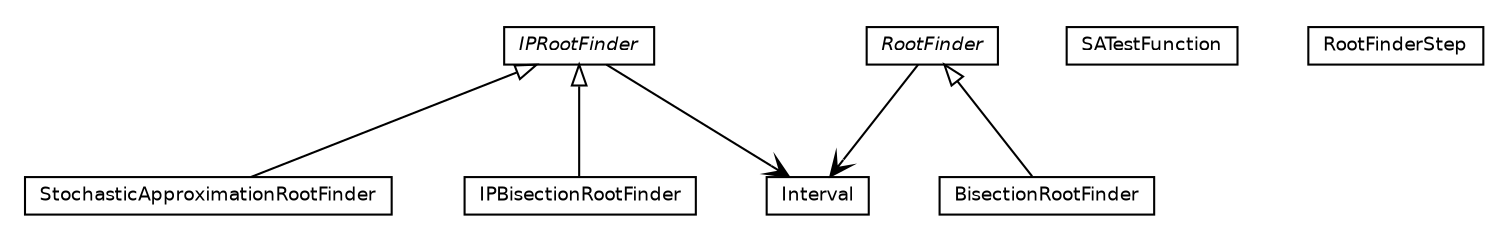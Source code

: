 #!/usr/local/bin/dot
#
# Class diagram 
# Generated by UMLGraph version 5.4 (http://www.umlgraph.org/)
#

digraph G {
	edge [fontname="Helvetica",fontsize=10,labelfontname="Helvetica",labelfontsize=10];
	node [fontname="Helvetica",fontsize=10,shape=plaintext];
	nodesep=0.25;
	ranksep=0.5;
	// jsl.utilities.rootfinding.StochasticApproximationRootFinder
	c14130 [label=<<table title="jsl.utilities.rootfinding.StochasticApproximationRootFinder" border="0" cellborder="1" cellspacing="0" cellpadding="2" port="p" href="./StochasticApproximationRootFinder.html">
		<tr><td><table border="0" cellspacing="0" cellpadding="1">
<tr><td align="center" balign="center"> StochasticApproximationRootFinder </td></tr>
		</table></td></tr>
		</table>>, URL="./StochasticApproximationRootFinder.html", fontname="Helvetica", fontcolor="black", fontsize=9.0];
	// jsl.utilities.rootfinding.SATestFunction
	c14131 [label=<<table title="jsl.utilities.rootfinding.SATestFunction" border="0" cellborder="1" cellspacing="0" cellpadding="2" port="p" href="./SATestFunction.html">
		<tr><td><table border="0" cellspacing="0" cellpadding="1">
<tr><td align="center" balign="center"> SATestFunction </td></tr>
		</table></td></tr>
		</table>>, URL="./SATestFunction.html", fontname="Helvetica", fontcolor="black", fontsize=9.0];
	// jsl.utilities.rootfinding.RootFinderStep
	c14132 [label=<<table title="jsl.utilities.rootfinding.RootFinderStep" border="0" cellborder="1" cellspacing="0" cellpadding="2" port="p" href="./RootFinderStep.html">
		<tr><td><table border="0" cellspacing="0" cellpadding="1">
<tr><td align="center" balign="center"> RootFinderStep </td></tr>
		</table></td></tr>
		</table>>, URL="./RootFinderStep.html", fontname="Helvetica", fontcolor="black", fontsize=9.0];
	// jsl.utilities.rootfinding.RootFinder
	c14133 [label=<<table title="jsl.utilities.rootfinding.RootFinder" border="0" cellborder="1" cellspacing="0" cellpadding="2" port="p" href="./RootFinder.html">
		<tr><td><table border="0" cellspacing="0" cellpadding="1">
<tr><td align="center" balign="center"><font face="Helvetica-Oblique"> RootFinder </font></td></tr>
		</table></td></tr>
		</table>>, URL="./RootFinder.html", fontname="Helvetica", fontcolor="black", fontsize=9.0];
	// jsl.utilities.rootfinding.IPRootFinder
	c14134 [label=<<table title="jsl.utilities.rootfinding.IPRootFinder" border="0" cellborder="1" cellspacing="0" cellpadding="2" port="p" href="./IPRootFinder.html">
		<tr><td><table border="0" cellspacing="0" cellpadding="1">
<tr><td align="center" balign="center"><font face="Helvetica-Oblique"> IPRootFinder </font></td></tr>
		</table></td></tr>
		</table>>, URL="./IPRootFinder.html", fontname="Helvetica", fontcolor="black", fontsize=9.0];
	// jsl.utilities.rootfinding.IPBisectionRootFinder
	c14135 [label=<<table title="jsl.utilities.rootfinding.IPBisectionRootFinder" border="0" cellborder="1" cellspacing="0" cellpadding="2" port="p" href="./IPBisectionRootFinder.html">
		<tr><td><table border="0" cellspacing="0" cellpadding="1">
<tr><td align="center" balign="center"> IPBisectionRootFinder </td></tr>
		</table></td></tr>
		</table>>, URL="./IPBisectionRootFinder.html", fontname="Helvetica", fontcolor="black", fontsize=9.0];
	// jsl.utilities.rootfinding.Interval
	c14136 [label=<<table title="jsl.utilities.rootfinding.Interval" border="0" cellborder="1" cellspacing="0" cellpadding="2" port="p" href="./Interval.html">
		<tr><td><table border="0" cellspacing="0" cellpadding="1">
<tr><td align="center" balign="center"> Interval </td></tr>
		</table></td></tr>
		</table>>, URL="./Interval.html", fontname="Helvetica", fontcolor="black", fontsize=9.0];
	// jsl.utilities.rootfinding.BisectionRootFinder
	c14137 [label=<<table title="jsl.utilities.rootfinding.BisectionRootFinder" border="0" cellborder="1" cellspacing="0" cellpadding="2" port="p" href="./BisectionRootFinder.html">
		<tr><td><table border="0" cellspacing="0" cellpadding="1">
<tr><td align="center" balign="center"> BisectionRootFinder </td></tr>
		</table></td></tr>
		</table>>, URL="./BisectionRootFinder.html", fontname="Helvetica", fontcolor="black", fontsize=9.0];
	//jsl.utilities.rootfinding.StochasticApproximationRootFinder extends jsl.utilities.rootfinding.IPRootFinder
	c14134:p -> c14130:p [dir=back,arrowtail=empty];
	//jsl.utilities.rootfinding.IPBisectionRootFinder extends jsl.utilities.rootfinding.IPRootFinder
	c14134:p -> c14135:p [dir=back,arrowtail=empty];
	//jsl.utilities.rootfinding.BisectionRootFinder extends jsl.utilities.rootfinding.RootFinder
	c14133:p -> c14137:p [dir=back,arrowtail=empty];
	// jsl.utilities.rootfinding.RootFinder NAVASSOC jsl.utilities.rootfinding.Interval
	c14133:p -> c14136:p [taillabel="", label="", headlabel="", fontname="Helvetica", fontcolor="black", fontsize=10.0, color="black", arrowhead=open];
	// jsl.utilities.rootfinding.IPRootFinder NAVASSOC jsl.utilities.rootfinding.Interval
	c14134:p -> c14136:p [taillabel="", label="", headlabel="", fontname="Helvetica", fontcolor="black", fontsize=10.0, color="black", arrowhead=open];
}

